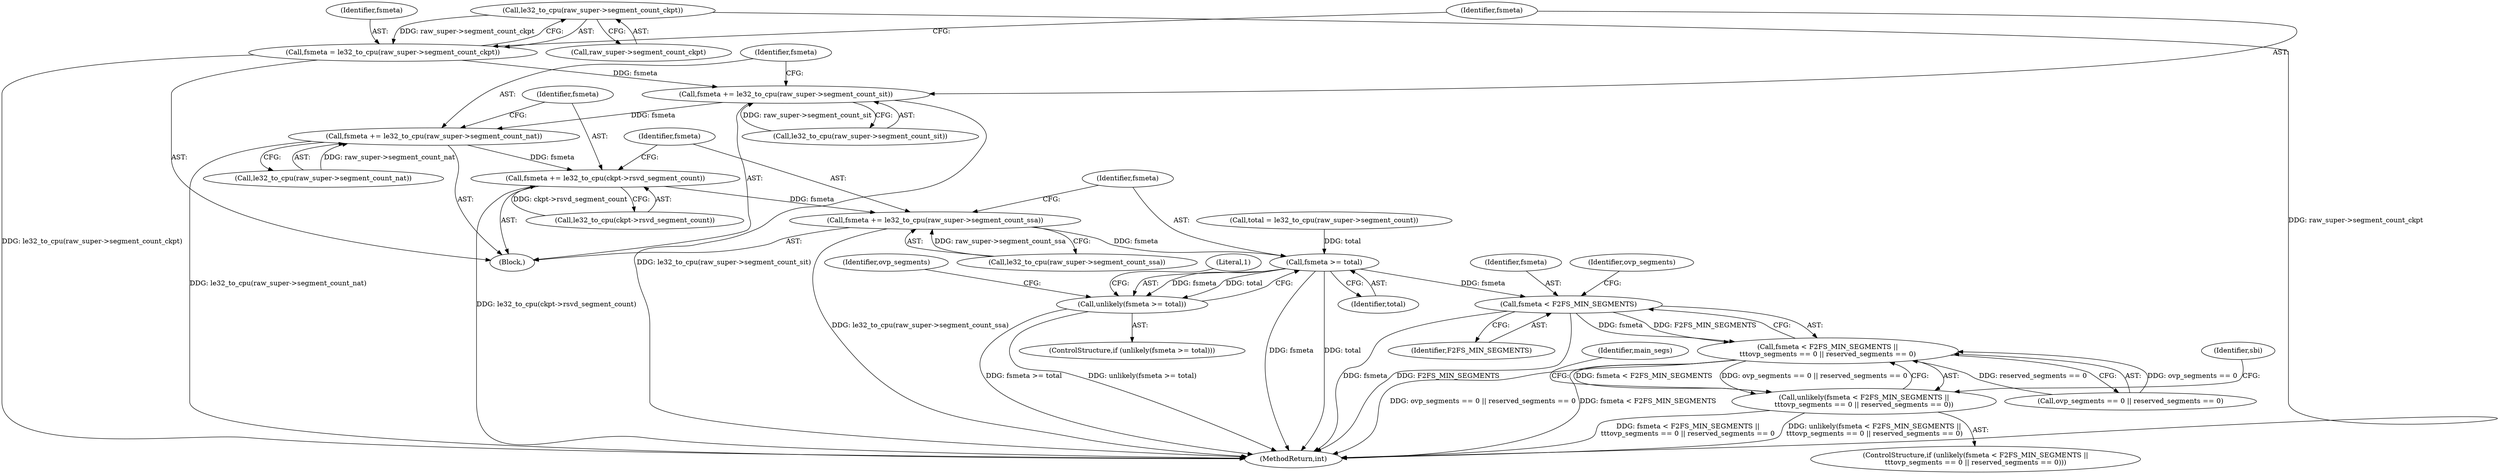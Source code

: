 digraph "0_linux_15d3042a937c13f5d9244241c7a9c8416ff6e82a@pointer" {
"1000128" [label="(Call,le32_to_cpu(raw_super->segment_count_ckpt))"];
"1000126" [label="(Call,fsmeta = le32_to_cpu(raw_super->segment_count_ckpt))"];
"1000132" [label="(Call,fsmeta += le32_to_cpu(raw_super->segment_count_sit))"];
"1000138" [label="(Call,fsmeta += le32_to_cpu(raw_super->segment_count_nat))"];
"1000144" [label="(Call,fsmeta += le32_to_cpu(ckpt->rsvd_segment_count))"];
"1000150" [label="(Call,fsmeta += le32_to_cpu(raw_super->segment_count_ssa))"];
"1000158" [label="(Call,fsmeta >= total)"];
"1000157" [label="(Call,unlikely(fsmeta >= total))"];
"1000178" [label="(Call,fsmeta < F2FS_MIN_SEGMENTS)"];
"1000177" [label="(Call,fsmeta < F2FS_MIN_SEGMENTS ||\n\t\t\tovp_segments == 0 || reserved_segments == 0)"];
"1000176" [label="(Call,unlikely(fsmeta < F2FS_MIN_SEGMENTS ||\n\t\t\tovp_segments == 0 || reserved_segments == 0))"];
"1000150" [label="(Call,fsmeta += le32_to_cpu(raw_super->segment_count_ssa))"];
"1000162" [label="(Literal,1)"];
"1000180" [label="(Identifier,F2FS_MIN_SEGMENTS)"];
"1000283" [label="(MethodReturn,int)"];
"1000126" [label="(Call,fsmeta = le32_to_cpu(raw_super->segment_count_ckpt))"];
"1000145" [label="(Identifier,fsmeta)"];
"1000159" [label="(Identifier,fsmeta)"];
"1000176" [label="(Call,unlikely(fsmeta < F2FS_MIN_SEGMENTS ||\n\t\t\tovp_segments == 0 || reserved_segments == 0))"];
"1000181" [label="(Call,ovp_segments == 0 || reserved_segments == 0)"];
"1000177" [label="(Call,fsmeta < F2FS_MIN_SEGMENTS ||\n\t\t\tovp_segments == 0 || reserved_segments == 0)"];
"1000179" [label="(Identifier,fsmeta)"];
"1000198" [label="(Identifier,main_segs)"];
"1000133" [label="(Identifier,fsmeta)"];
"1000191" [label="(Identifier,sbi)"];
"1000164" [label="(Identifier,ovp_segments)"];
"1000183" [label="(Identifier,ovp_segments)"];
"1000134" [label="(Call,le32_to_cpu(raw_super->segment_count_sit))"];
"1000158" [label="(Call,fsmeta >= total)"];
"1000138" [label="(Call,fsmeta += le32_to_cpu(raw_super->segment_count_nat))"];
"1000120" [label="(Call,total = le32_to_cpu(raw_super->segment_count))"];
"1000129" [label="(Call,raw_super->segment_count_ckpt)"];
"1000127" [label="(Identifier,fsmeta)"];
"1000178" [label="(Call,fsmeta < F2FS_MIN_SEGMENTS)"];
"1000151" [label="(Identifier,fsmeta)"];
"1000146" [label="(Call,le32_to_cpu(ckpt->rsvd_segment_count))"];
"1000139" [label="(Identifier,fsmeta)"];
"1000128" [label="(Call,le32_to_cpu(raw_super->segment_count_ckpt))"];
"1000157" [label="(Call,unlikely(fsmeta >= total))"];
"1000175" [label="(ControlStructure,if (unlikely(fsmeta < F2FS_MIN_SEGMENTS ||\n\t\t\tovp_segments == 0 || reserved_segments == 0)))"];
"1000140" [label="(Call,le32_to_cpu(raw_super->segment_count_nat))"];
"1000160" [label="(Identifier,total)"];
"1000102" [label="(Block,)"];
"1000156" [label="(ControlStructure,if (unlikely(fsmeta >= total)))"];
"1000144" [label="(Call,fsmeta += le32_to_cpu(ckpt->rsvd_segment_count))"];
"1000152" [label="(Call,le32_to_cpu(raw_super->segment_count_ssa))"];
"1000132" [label="(Call,fsmeta += le32_to_cpu(raw_super->segment_count_sit))"];
"1000128" -> "1000126"  [label="AST: "];
"1000128" -> "1000129"  [label="CFG: "];
"1000129" -> "1000128"  [label="AST: "];
"1000126" -> "1000128"  [label="CFG: "];
"1000128" -> "1000283"  [label="DDG: raw_super->segment_count_ckpt"];
"1000128" -> "1000126"  [label="DDG: raw_super->segment_count_ckpt"];
"1000126" -> "1000102"  [label="AST: "];
"1000127" -> "1000126"  [label="AST: "];
"1000133" -> "1000126"  [label="CFG: "];
"1000126" -> "1000283"  [label="DDG: le32_to_cpu(raw_super->segment_count_ckpt)"];
"1000126" -> "1000132"  [label="DDG: fsmeta"];
"1000132" -> "1000102"  [label="AST: "];
"1000132" -> "1000134"  [label="CFG: "];
"1000133" -> "1000132"  [label="AST: "];
"1000134" -> "1000132"  [label="AST: "];
"1000139" -> "1000132"  [label="CFG: "];
"1000132" -> "1000283"  [label="DDG: le32_to_cpu(raw_super->segment_count_sit)"];
"1000134" -> "1000132"  [label="DDG: raw_super->segment_count_sit"];
"1000132" -> "1000138"  [label="DDG: fsmeta"];
"1000138" -> "1000102"  [label="AST: "];
"1000138" -> "1000140"  [label="CFG: "];
"1000139" -> "1000138"  [label="AST: "];
"1000140" -> "1000138"  [label="AST: "];
"1000145" -> "1000138"  [label="CFG: "];
"1000138" -> "1000283"  [label="DDG: le32_to_cpu(raw_super->segment_count_nat)"];
"1000140" -> "1000138"  [label="DDG: raw_super->segment_count_nat"];
"1000138" -> "1000144"  [label="DDG: fsmeta"];
"1000144" -> "1000102"  [label="AST: "];
"1000144" -> "1000146"  [label="CFG: "];
"1000145" -> "1000144"  [label="AST: "];
"1000146" -> "1000144"  [label="AST: "];
"1000151" -> "1000144"  [label="CFG: "];
"1000144" -> "1000283"  [label="DDG: le32_to_cpu(ckpt->rsvd_segment_count)"];
"1000146" -> "1000144"  [label="DDG: ckpt->rsvd_segment_count"];
"1000144" -> "1000150"  [label="DDG: fsmeta"];
"1000150" -> "1000102"  [label="AST: "];
"1000150" -> "1000152"  [label="CFG: "];
"1000151" -> "1000150"  [label="AST: "];
"1000152" -> "1000150"  [label="AST: "];
"1000159" -> "1000150"  [label="CFG: "];
"1000150" -> "1000283"  [label="DDG: le32_to_cpu(raw_super->segment_count_ssa)"];
"1000152" -> "1000150"  [label="DDG: raw_super->segment_count_ssa"];
"1000150" -> "1000158"  [label="DDG: fsmeta"];
"1000158" -> "1000157"  [label="AST: "];
"1000158" -> "1000160"  [label="CFG: "];
"1000159" -> "1000158"  [label="AST: "];
"1000160" -> "1000158"  [label="AST: "];
"1000157" -> "1000158"  [label="CFG: "];
"1000158" -> "1000283"  [label="DDG: fsmeta"];
"1000158" -> "1000283"  [label="DDG: total"];
"1000158" -> "1000157"  [label="DDG: fsmeta"];
"1000158" -> "1000157"  [label="DDG: total"];
"1000120" -> "1000158"  [label="DDG: total"];
"1000158" -> "1000178"  [label="DDG: fsmeta"];
"1000157" -> "1000156"  [label="AST: "];
"1000162" -> "1000157"  [label="CFG: "];
"1000164" -> "1000157"  [label="CFG: "];
"1000157" -> "1000283"  [label="DDG: unlikely(fsmeta >= total)"];
"1000157" -> "1000283"  [label="DDG: fsmeta >= total"];
"1000178" -> "1000177"  [label="AST: "];
"1000178" -> "1000180"  [label="CFG: "];
"1000179" -> "1000178"  [label="AST: "];
"1000180" -> "1000178"  [label="AST: "];
"1000183" -> "1000178"  [label="CFG: "];
"1000177" -> "1000178"  [label="CFG: "];
"1000178" -> "1000283"  [label="DDG: fsmeta"];
"1000178" -> "1000283"  [label="DDG: F2FS_MIN_SEGMENTS"];
"1000178" -> "1000177"  [label="DDG: fsmeta"];
"1000178" -> "1000177"  [label="DDG: F2FS_MIN_SEGMENTS"];
"1000177" -> "1000176"  [label="AST: "];
"1000177" -> "1000181"  [label="CFG: "];
"1000181" -> "1000177"  [label="AST: "];
"1000176" -> "1000177"  [label="CFG: "];
"1000177" -> "1000283"  [label="DDG: ovp_segments == 0 || reserved_segments == 0"];
"1000177" -> "1000283"  [label="DDG: fsmeta < F2FS_MIN_SEGMENTS"];
"1000177" -> "1000176"  [label="DDG: fsmeta < F2FS_MIN_SEGMENTS"];
"1000177" -> "1000176"  [label="DDG: ovp_segments == 0 || reserved_segments == 0"];
"1000181" -> "1000177"  [label="DDG: ovp_segments == 0"];
"1000181" -> "1000177"  [label="DDG: reserved_segments == 0"];
"1000176" -> "1000175"  [label="AST: "];
"1000191" -> "1000176"  [label="CFG: "];
"1000198" -> "1000176"  [label="CFG: "];
"1000176" -> "1000283"  [label="DDG: unlikely(fsmeta < F2FS_MIN_SEGMENTS ||\n\t\t\tovp_segments == 0 || reserved_segments == 0)"];
"1000176" -> "1000283"  [label="DDG: fsmeta < F2FS_MIN_SEGMENTS ||\n\t\t\tovp_segments == 0 || reserved_segments == 0"];
}
